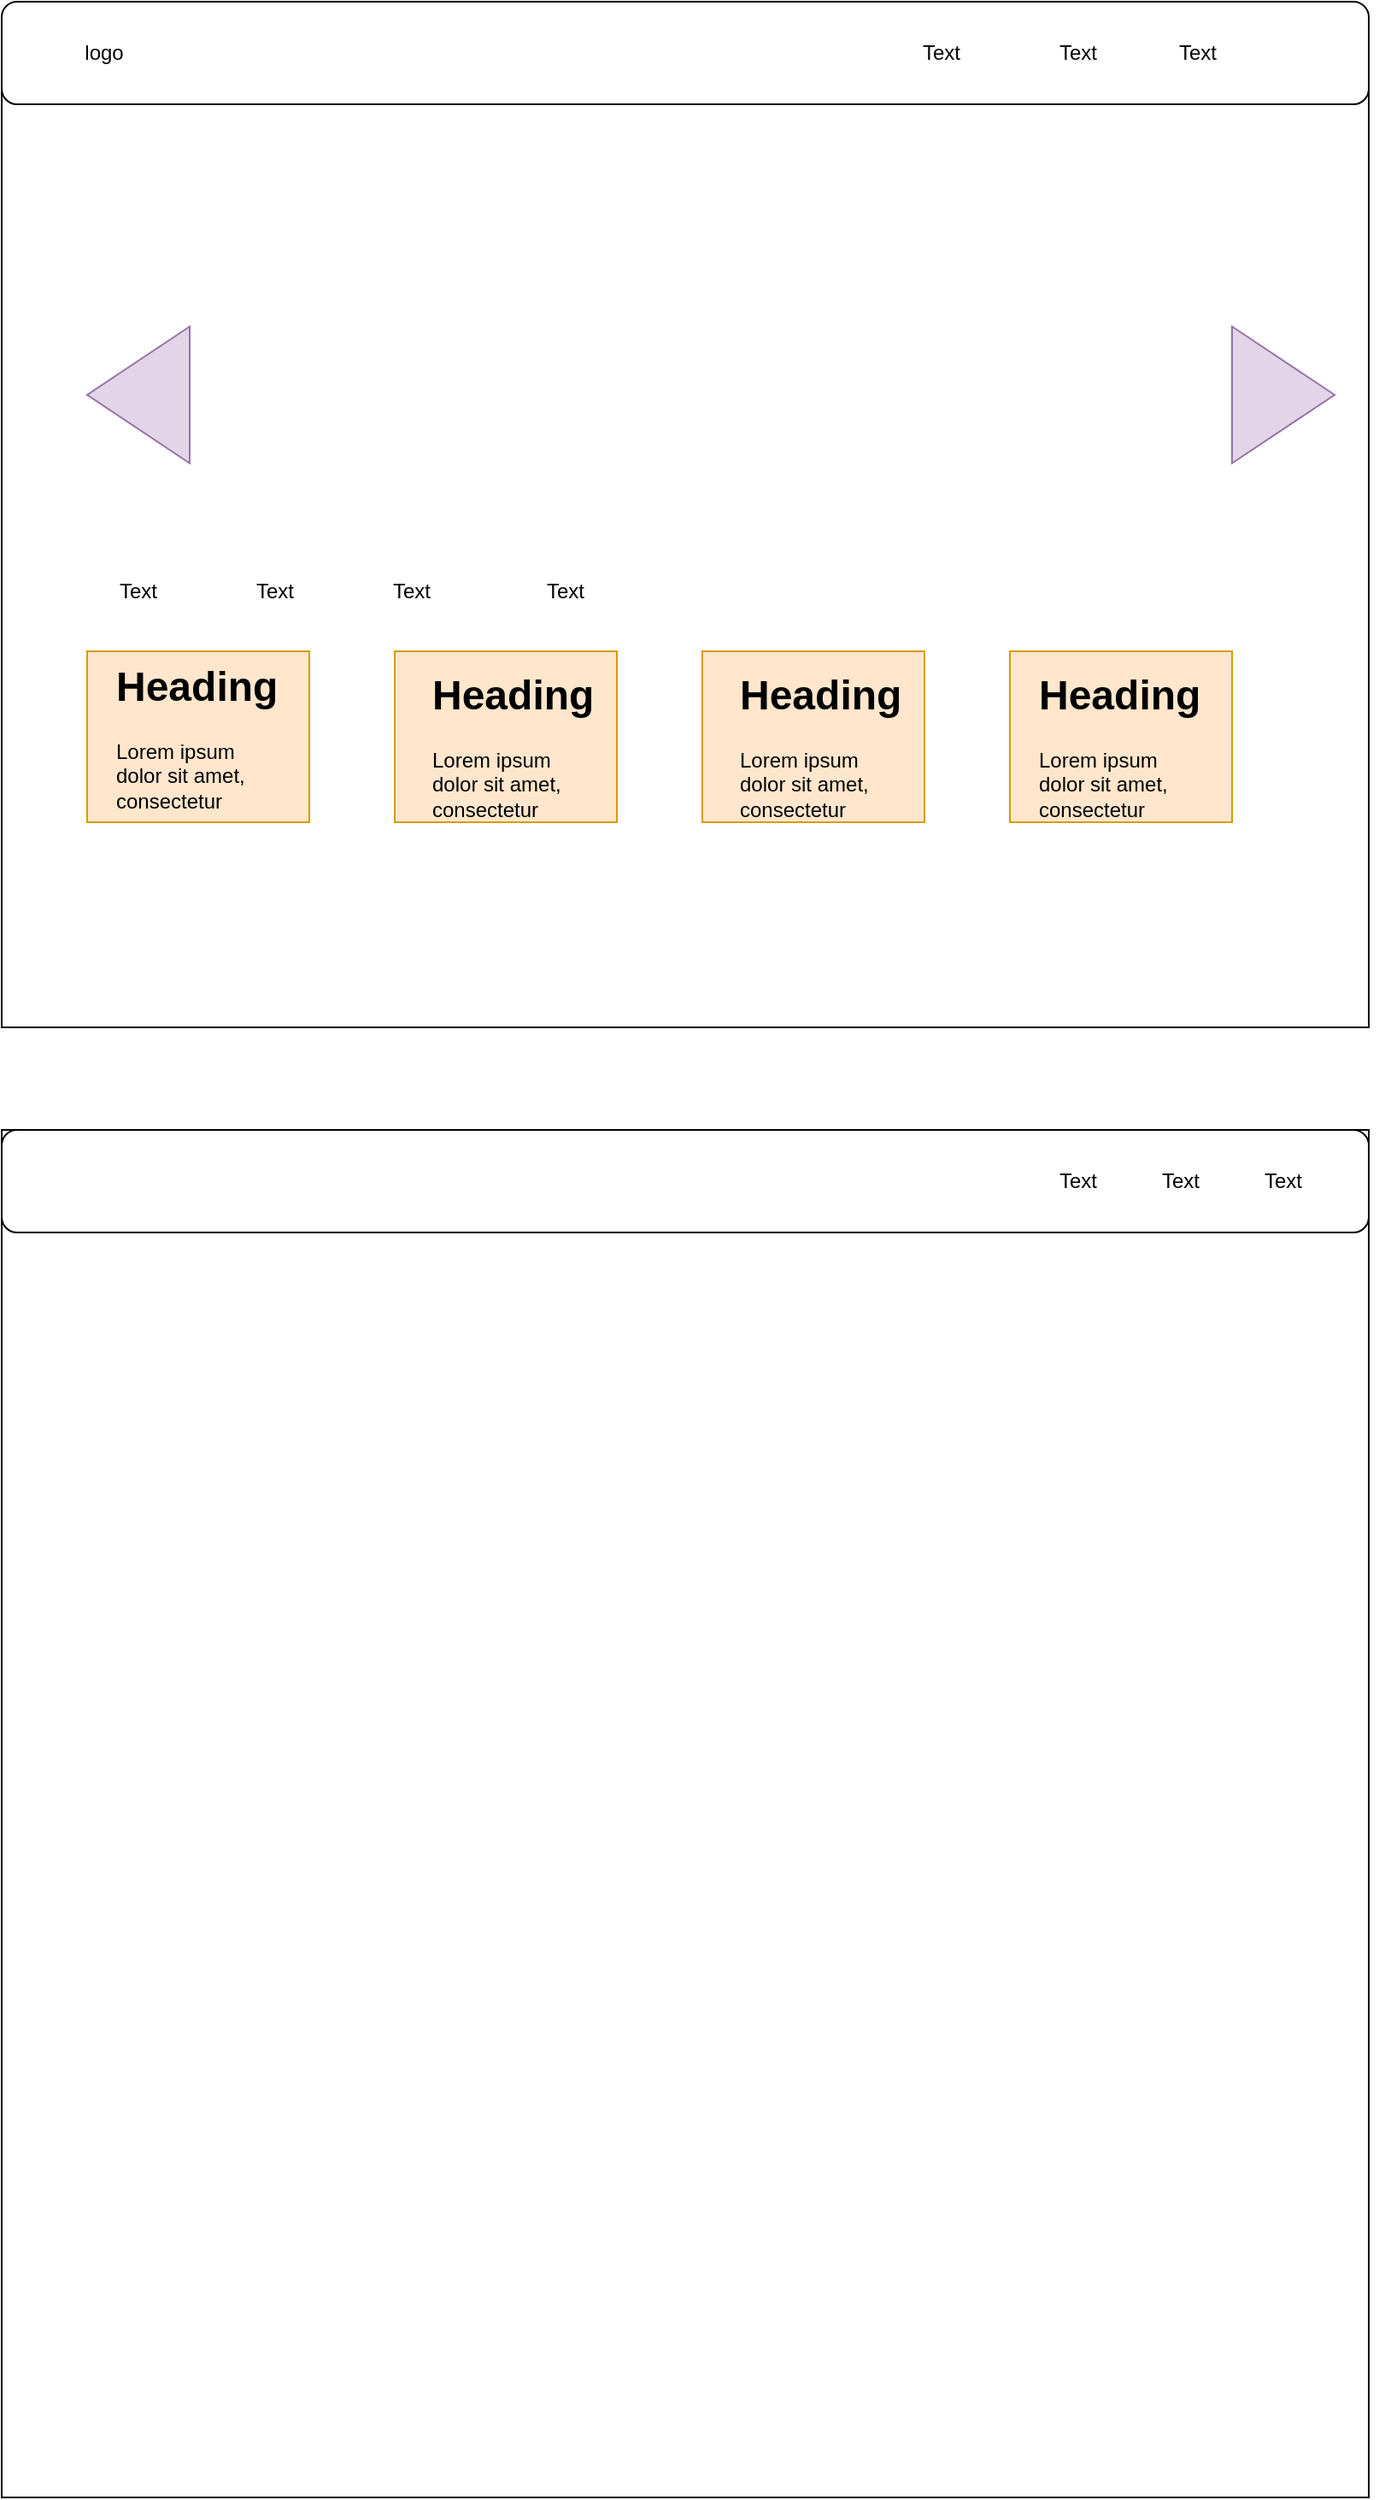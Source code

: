 <mxfile>
    <diagram id="Fi7aWg9IcYl-worzeulP" name="Page-1">
        <mxGraphModel dx="1386" dy="1778" grid="1" gridSize="10" guides="1" tooltips="1" connect="1" arrows="1" fold="1" page="1" pageScale="1" pageWidth="850" pageHeight="1100" math="0" shadow="0">
            <root>
                <mxCell id="0"/>
                <mxCell id="1" parent="0"/>
                <mxCell id="4" style="edgeStyle=none;html=1;exitX=1;exitY=0.5;exitDx=0;exitDy=0;" parent="1" source="2" edge="1">
                    <mxGeometry relative="1" as="geometry">
                        <mxPoint x="440" y="315" as="targetPoint"/>
                    </mxGeometry>
                </mxCell>
                <mxCell id="2" value="" style="rounded=0;whiteSpace=wrap;html=1;" parent="1" vertex="1">
                    <mxGeometry y="-50" width="800" height="590" as="geometry"/>
                </mxCell>
                <mxCell id="5" value="" style="rounded=1;whiteSpace=wrap;html=1;" parent="1" vertex="1">
                    <mxGeometry y="-60" width="800" height="60" as="geometry"/>
                </mxCell>
                <mxCell id="6" value="logo" style="text;html=1;align=center;verticalAlign=middle;whiteSpace=wrap;rounded=0;" parent="1" vertex="1">
                    <mxGeometry x="30" y="-45" width="60" height="30" as="geometry"/>
                </mxCell>
                <mxCell id="7" value="Text" style="text;html=1;align=center;verticalAlign=middle;whiteSpace=wrap;rounded=0;" parent="1" vertex="1">
                    <mxGeometry x="600" y="-45" width="60" height="30" as="geometry"/>
                </mxCell>
                <mxCell id="8" value="Text" style="text;html=1;align=center;verticalAlign=middle;whiteSpace=wrap;rounded=0;" parent="1" vertex="1">
                    <mxGeometry x="520" y="-45" width="60" height="30" as="geometry"/>
                </mxCell>
                <mxCell id="9" value="Text" style="text;html=1;align=center;verticalAlign=middle;whiteSpace=wrap;rounded=0;" parent="1" vertex="1">
                    <mxGeometry x="670" y="-45" width="60" height="30" as="geometry"/>
                </mxCell>
                <mxCell id="10" value="" style="triangle;whiteSpace=wrap;html=1;fillColor=#e1d5e7;strokeColor=#9673a6;direction=west;" parent="1" vertex="1">
                    <mxGeometry x="50" y="130" width="60" height="80" as="geometry"/>
                </mxCell>
                <mxCell id="11" value="" style="triangle;whiteSpace=wrap;html=1;rotation=-180;fillColor=#e1d5e7;strokeColor=#9673a6;direction=west;" parent="1" vertex="1">
                    <mxGeometry x="720" y="130" width="60" height="80" as="geometry"/>
                </mxCell>
                <mxCell id="12" value="Text" style="text;html=1;align=center;verticalAlign=middle;whiteSpace=wrap;rounded=0;" parent="1" vertex="1">
                    <mxGeometry x="50" y="270" width="60" height="30" as="geometry"/>
                </mxCell>
                <mxCell id="13" value="Text" style="text;html=1;align=center;verticalAlign=middle;whiteSpace=wrap;rounded=0;" parent="1" vertex="1">
                    <mxGeometry x="210" y="270" width="60" height="30" as="geometry"/>
                </mxCell>
                <mxCell id="14" value="Text" style="text;html=1;align=center;verticalAlign=middle;whiteSpace=wrap;rounded=0;" parent="1" vertex="1">
                    <mxGeometry x="130" y="270" width="60" height="30" as="geometry"/>
                </mxCell>
                <mxCell id="15" value="Text" style="text;html=1;align=center;verticalAlign=middle;whiteSpace=wrap;rounded=0;" parent="1" vertex="1">
                    <mxGeometry x="300" y="270" width="60" height="30" as="geometry"/>
                </mxCell>
                <mxCell id="16" value="" style="rounded=0;whiteSpace=wrap;html=1;fillColor=#ffe6cc;strokeColor=#d79b00;" parent="1" vertex="1">
                    <mxGeometry x="50" y="320" width="130" height="100" as="geometry"/>
                </mxCell>
                <mxCell id="17" value="&lt;h1 style=&quot;margin-top: 0px;&quot;&gt;Heading&lt;/h1&gt;&lt;p&gt;Lorem ipsum dolor sit amet, consectetur adipisicing elit, sed do eiusmod tempor incididunt ut labore et dolore magna aliqua.&lt;/p&gt;" style="text;html=1;whiteSpace=wrap;overflow=hidden;rounded=0;" parent="1" vertex="1">
                    <mxGeometry x="65" y="320" width="100" height="90" as="geometry"/>
                </mxCell>
                <mxCell id="18" value="" style="rounded=0;whiteSpace=wrap;html=1;fillColor=#ffe6cc;strokeColor=#d79b00;" parent="1" vertex="1">
                    <mxGeometry x="230" y="320" width="130" height="100" as="geometry"/>
                </mxCell>
                <mxCell id="19" value="&lt;h1 style=&quot;margin-top: 0px;&quot;&gt;Heading&lt;/h1&gt;&lt;p&gt;Lorem ipsum dolor sit amet, consectetur adipisicing elit, sed do eiusmod tempor incididunt ut labore et dolore magna aliqua.&lt;/p&gt;" style="text;html=1;whiteSpace=wrap;overflow=hidden;rounded=0;" parent="1" vertex="1">
                    <mxGeometry x="250" y="325" width="100" height="90" as="geometry"/>
                </mxCell>
                <mxCell id="23" value="" style="rounded=0;whiteSpace=wrap;html=1;fillColor=#ffe6cc;strokeColor=#d79b00;" parent="1" vertex="1">
                    <mxGeometry x="410" y="320" width="130" height="100" as="geometry"/>
                </mxCell>
                <mxCell id="24" value="&lt;h1 style=&quot;margin-top: 0px;&quot;&gt;Heading&lt;/h1&gt;&lt;p&gt;Lorem ipsum dolor sit amet, consectetur adipisicing elit, sed do eiusmod tempor incididunt ut labore et dolore magna aliqua.&lt;/p&gt;" style="text;html=1;whiteSpace=wrap;overflow=hidden;rounded=0;" parent="1" vertex="1">
                    <mxGeometry x="430" y="325" width="100" height="90" as="geometry"/>
                </mxCell>
                <mxCell id="25" value="" style="rounded=0;whiteSpace=wrap;html=1;fillColor=#ffe6cc;strokeColor=#d79b00;" parent="1" vertex="1">
                    <mxGeometry x="590" y="320" width="130" height="100" as="geometry"/>
                </mxCell>
                <mxCell id="26" value="&lt;h1 style=&quot;margin-top: 0px;&quot;&gt;Heading&lt;/h1&gt;&lt;p&gt;Lorem ipsum dolor sit amet, consectetur adipisicing elit, sed do eiusmod tempor incididunt ut labore et dolore magna aliqua.&lt;/p&gt;" style="text;html=1;whiteSpace=wrap;overflow=hidden;rounded=0;" parent="1" vertex="1">
                    <mxGeometry x="605" y="325" width="100" height="90" as="geometry"/>
                </mxCell>
                <mxCell id="27" value="" style="whiteSpace=wrap;html=1;aspect=fixed;" vertex="1" parent="1">
                    <mxGeometry y="600" width="800" height="800" as="geometry"/>
                </mxCell>
                <mxCell id="28" value="" style="rounded=1;whiteSpace=wrap;html=1;" vertex="1" parent="1">
                    <mxGeometry y="600" width="800" height="60" as="geometry"/>
                </mxCell>
                <mxCell id="29" value="Text" style="text;html=1;align=center;verticalAlign=middle;whiteSpace=wrap;rounded=0;" vertex="1" parent="1">
                    <mxGeometry x="720" y="615" width="60" height="30" as="geometry"/>
                </mxCell>
                <mxCell id="30" value="Text" style="text;html=1;align=center;verticalAlign=middle;whiteSpace=wrap;rounded=0;" vertex="1" parent="1">
                    <mxGeometry x="660" y="615" width="60" height="30" as="geometry"/>
                </mxCell>
                <mxCell id="31" value="Text" style="text;html=1;align=center;verticalAlign=middle;whiteSpace=wrap;rounded=0;" vertex="1" parent="1">
                    <mxGeometry x="600" y="615" width="60" height="30" as="geometry"/>
                </mxCell>
            </root>
        </mxGraphModel>
    </diagram>
</mxfile>